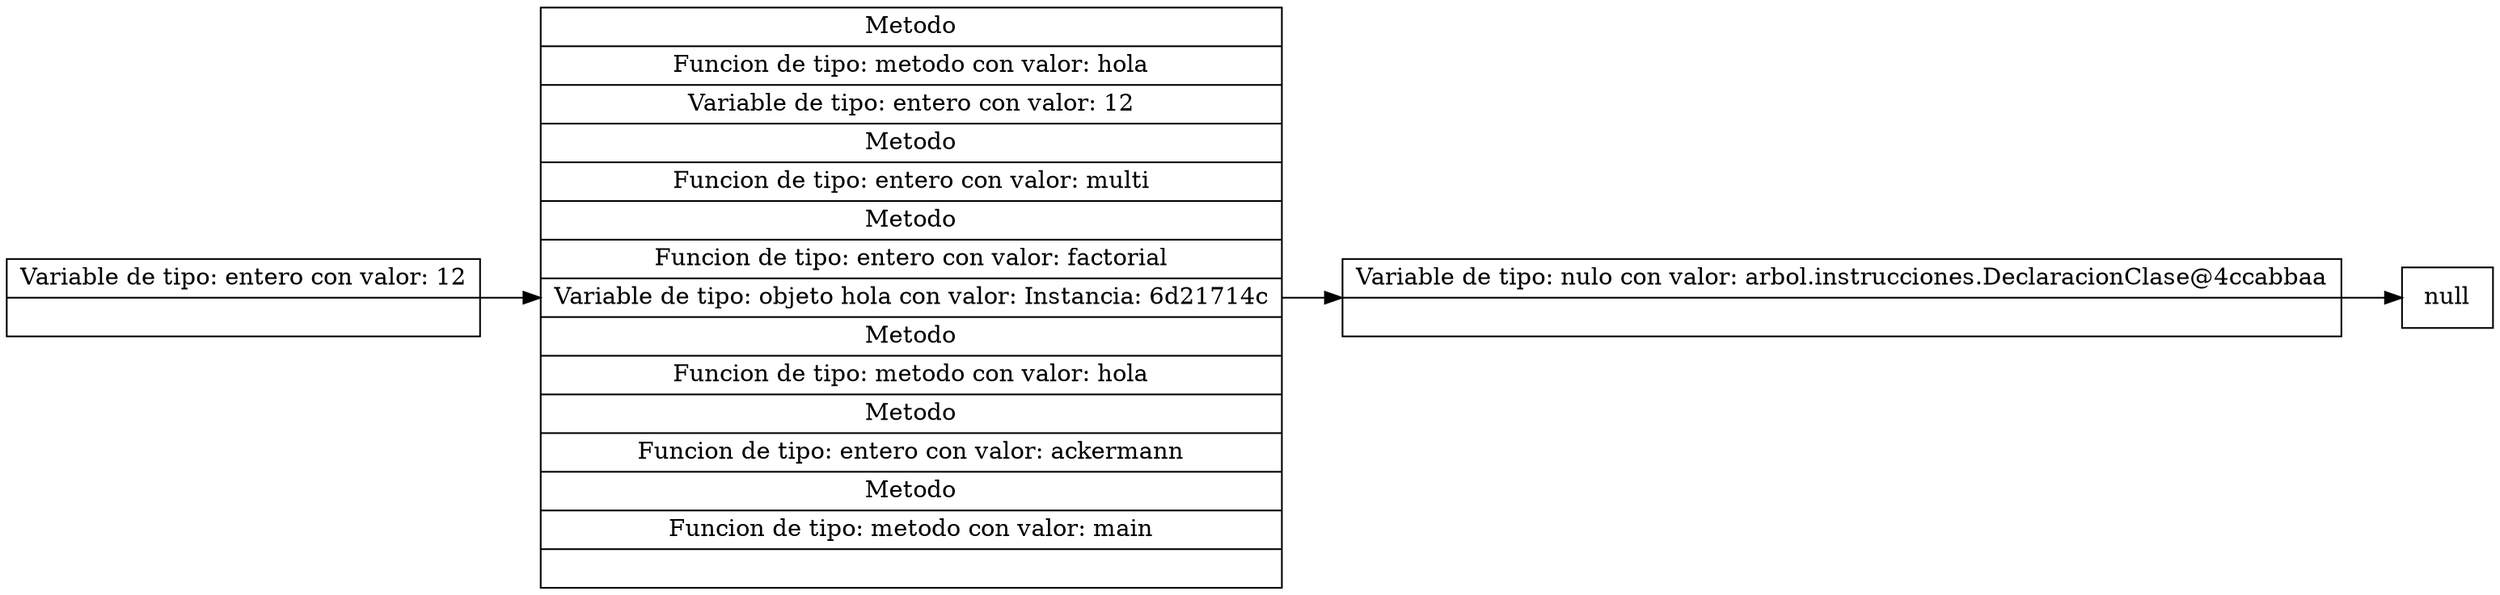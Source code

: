 digraph g{
  node[shape = record];
  rankdir=LR;
arbol_entorno_Entorno77a567e1[label = " <f0> Variable  de tipo: entero  con valor: 12 | <f1> "];

arbol_entorno_Entorno77a567e1->arbol_entorno_Entorno736e9adb
arbol_entorno_Entorno736e9adb[label = " <f0> Metodo | Funcion  de tipo: metodo  con valor: hola | <f1> Variable  de tipo: entero  con valor: 12 | <f2> Metodo | Funcion  de tipo: entero  con valor: multi | <f3> Metodo | Funcion  de tipo: entero  con valor: factorial | <f4> Variable  de tipo: objeto hola con valor:  Instancia: 6d21714c | <f5> Metodo | Funcion  de tipo: metodo  con valor: hola | <f6> Metodo | Funcion  de tipo: entero  con valor: ackermann | <f7> Metodo | Funcion  de tipo: metodo  con valor: main | <f8> "];

arbol_entorno_Entorno736e9adb->arbol_entorno_Entorno108c4c35
arbol_entorno_Entorno108c4c35[label = " <f0> Variable  de tipo: nulo  con valor: arbol.instrucciones.DeclaracionClase@4ccabbaa | <f1> "];

arbol_entorno_Entorno108c4c35-> null
}